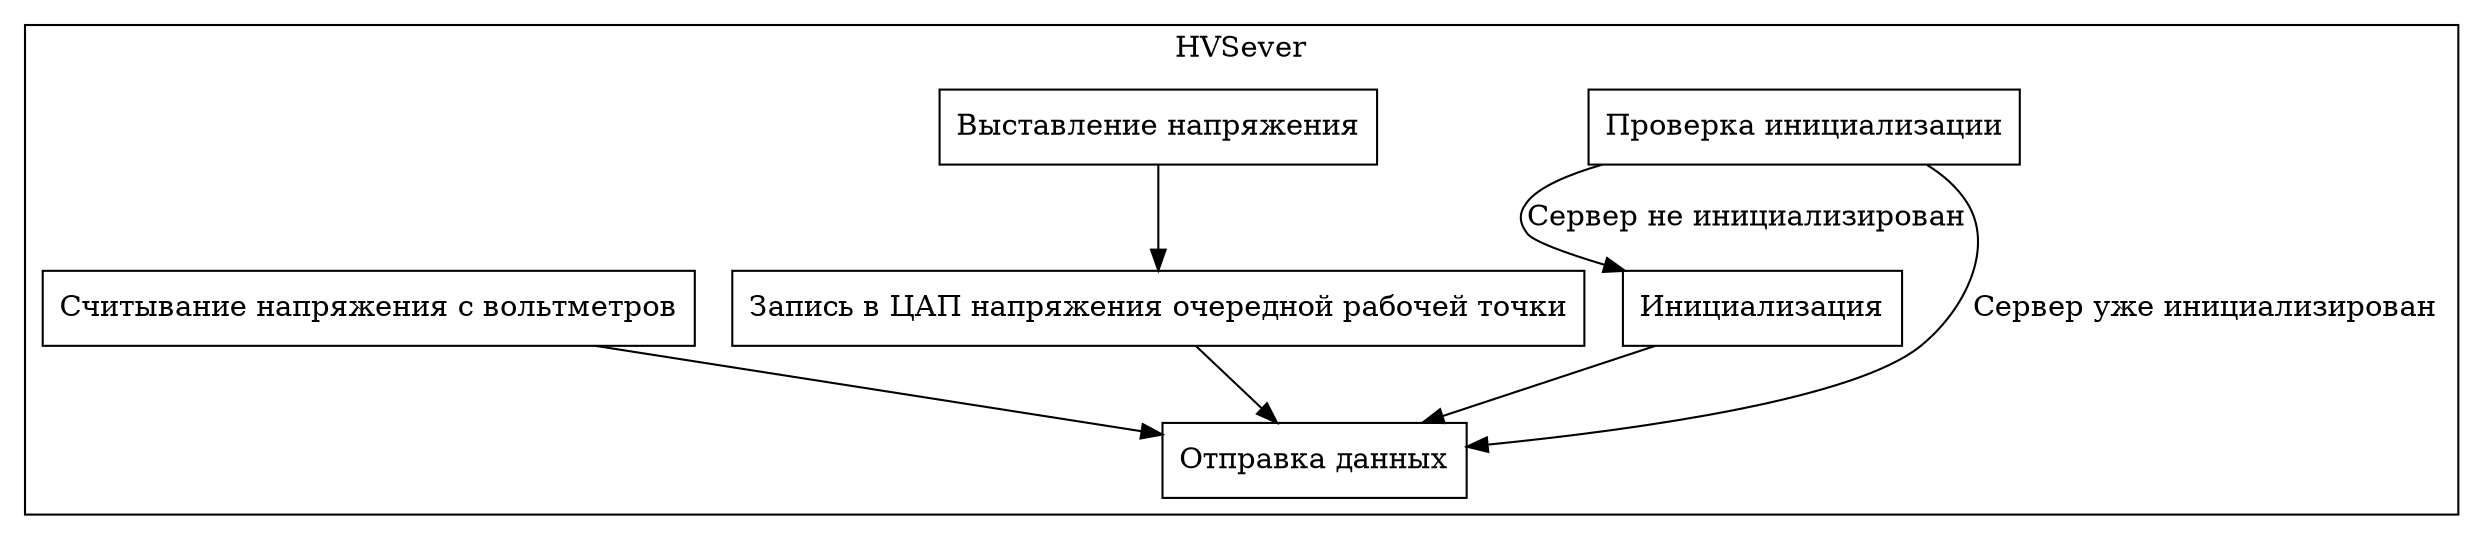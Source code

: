 digraph Loop 
{
    node [shape=box];

    subgraph cluster_2
    {
        label="HVSever";
        "Проверка инициализации";
        "Инициализация";
        "Выставление напряжения";
        "Запись в ЦАП напряжения очередной рабочей точки";
        "Считывание напряжения с вольтметров";
        "Отправка данных";
    }


    "Проверка инициализации"->"Инициализация"[label="Сервер не инициализирован"];
    "Проверка инициализации"->"Отправка данных"[label="Сервер уже инициализирован"];
    "Выставление напряжения" -> "Запись в ЦАП напряжения очередной рабочей точки";
    "Запись в ЦАП напряжения очередной рабочей точки" -> "Отправка данных";
    "Считывание напряжения с вольтметров" -> "Отправка данных";
    "Инициализация" -> "Отправка данных";
}
